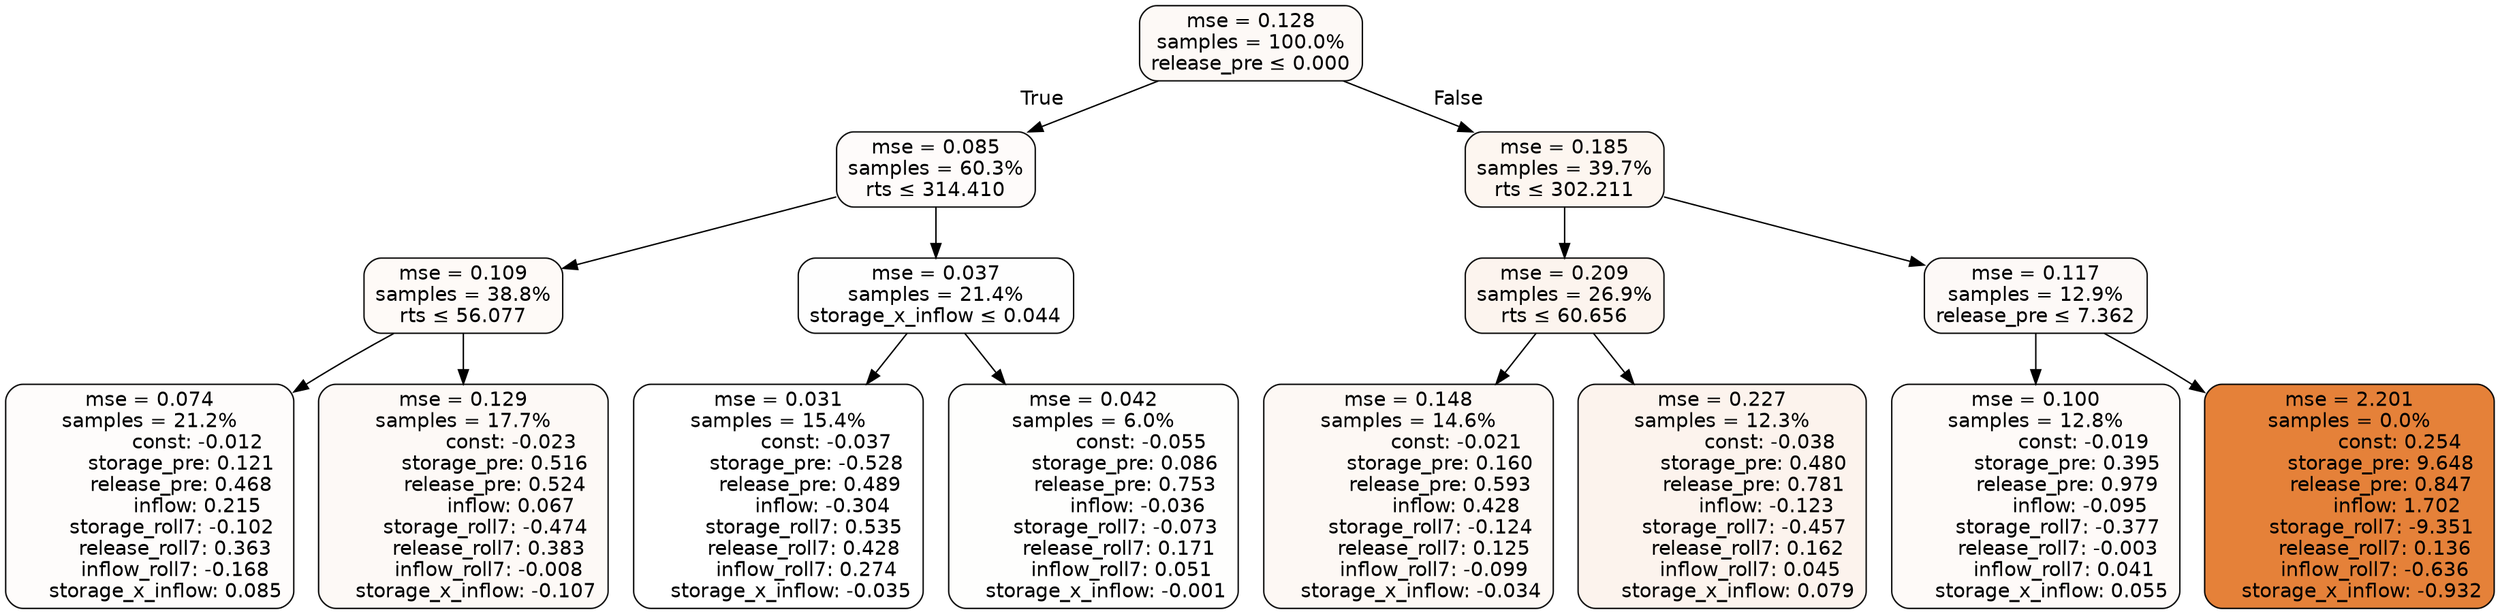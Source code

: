digraph tree {
bgcolor="transparent"
node [shape=rectangle, style="filled, rounded", color="black", fontname=helvetica] ;
edge [fontname=helvetica] ;
	"0" [label="mse = 0.128
samples = 100.0%
release_pre &le; 0.000", fillcolor="#fdf9f6"]
	"1" [label="mse = 0.085
samples = 60.3%
rts &le; 314.410", fillcolor="#fefbfa"]
	"2" [label="mse = 0.109
samples = 38.8%
rts &le; 56.077", fillcolor="#fefaf7"]
	"3" [label="mse = 0.074
samples = 21.2%
               const: -0.012
          storage_pre: 0.121
          release_pre: 0.468
               inflow: 0.215
       storage_roll7: -0.102
        release_roll7: 0.363
        inflow_roll7: -0.168
     storage_x_inflow: 0.085", fillcolor="#fefcfb"]
	"4" [label="mse = 0.129
samples = 17.7%
               const: -0.023
          storage_pre: 0.516
          release_pre: 0.524
               inflow: 0.067
       storage_roll7: -0.474
        release_roll7: 0.383
        inflow_roll7: -0.008
    storage_x_inflow: -0.107", fillcolor="#fdf9f6"]
	"5" [label="mse = 0.037
samples = 21.4%
storage_x_inflow &le; 0.044", fillcolor="#fefefe"]
	"6" [label="mse = 0.031
samples = 15.4%
               const: -0.037
         storage_pre: -0.528
          release_pre: 0.489
              inflow: -0.304
        storage_roll7: 0.535
        release_roll7: 0.428
         inflow_roll7: 0.274
    storage_x_inflow: -0.035", fillcolor="#ffffff"]
	"7" [label="mse = 0.042
samples = 6.0%
               const: -0.055
          storage_pre: 0.086
          release_pre: 0.753
              inflow: -0.036
       storage_roll7: -0.073
        release_roll7: 0.171
         inflow_roll7: 0.051
    storage_x_inflow: -0.001", fillcolor="#fefefd"]
	"8" [label="mse = 0.185
samples = 39.7%
rts &le; 302.211", fillcolor="#fdf6f0"]
	"9" [label="mse = 0.209
samples = 26.9%
rts &le; 60.656", fillcolor="#fcf4ee"]
	"10" [label="mse = 0.148
samples = 14.6%
               const: -0.021
          storage_pre: 0.160
          release_pre: 0.593
               inflow: 0.428
       storage_roll7: -0.124
        release_roll7: 0.125
        inflow_roll7: -0.099
    storage_x_inflow: -0.034", fillcolor="#fdf8f4"]
	"11" [label="mse = 0.227
samples = 12.3%
               const: -0.038
          storage_pre: 0.480
          release_pre: 0.781
              inflow: -0.123
       storage_roll7: -0.457
        release_roll7: 0.162
         inflow_roll7: 0.045
     storage_x_inflow: 0.079", fillcolor="#fcf3ed"]
	"12" [label="mse = 0.117
samples = 12.9%
release_pre &le; 7.362", fillcolor="#fdf9f7"]
	"13" [label="mse = 0.100
samples = 12.8%
               const: -0.019
          storage_pre: 0.395
          release_pre: 0.979
              inflow: -0.095
       storage_roll7: -0.377
       release_roll7: -0.003
         inflow_roll7: 0.041
     storage_x_inflow: 0.055", fillcolor="#fefaf8"]
	"14" [label="mse = 2.201
samples = 0.0%
                const: 0.254
          storage_pre: 9.648
          release_pre: 0.847
               inflow: 1.702
       storage_roll7: -9.351
        release_roll7: 0.136
        inflow_roll7: -0.636
    storage_x_inflow: -0.932", fillcolor="#e58139"]

	"0" -> "1" [labeldistance=2.5, labelangle=45, headlabel="True"]
	"1" -> "2"
	"2" -> "3"
	"2" -> "4"
	"1" -> "5"
	"5" -> "6"
	"5" -> "7"
	"0" -> "8" [labeldistance=2.5, labelangle=-45, headlabel="False"]
	"8" -> "9"
	"9" -> "10"
	"9" -> "11"
	"8" -> "12"
	"12" -> "13"
	"12" -> "14"
}